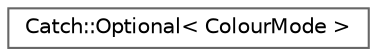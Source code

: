 digraph "Graphical Class Hierarchy"
{
 // LATEX_PDF_SIZE
  bgcolor="transparent";
  edge [fontname=Helvetica,fontsize=10,labelfontname=Helvetica,labelfontsize=10];
  node [fontname=Helvetica,fontsize=10,shape=box,height=0.2,width=0.4];
  rankdir="LR";
  Node0 [id="Node000000",label="Catch::Optional\< ColourMode \>",height=0.2,width=0.4,color="grey40", fillcolor="white", style="filled",URL="$classCatch_1_1Optional.html",tooltip=" "];
}
